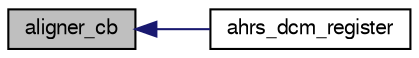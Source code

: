 digraph "aligner_cb"
{
  edge [fontname="FreeSans",fontsize="10",labelfontname="FreeSans",labelfontsize="10"];
  node [fontname="FreeSans",fontsize="10",shape=record];
  rankdir="LR";
  Node1 [label="aligner_cb",height=0.2,width=0.4,color="black", fillcolor="grey75", style="filled", fontcolor="black"];
  Node1 -> Node2 [dir="back",color="midnightblue",fontsize="10",style="solid",fontname="FreeSans"];
  Node2 [label="ahrs_dcm_register",height=0.2,width=0.4,color="black", fillcolor="white", style="filled",URL="$ahrs__float__dcm__wrapper_8h.html#a18235ffdb70868861d5424fe8c4bafa5"];
}
